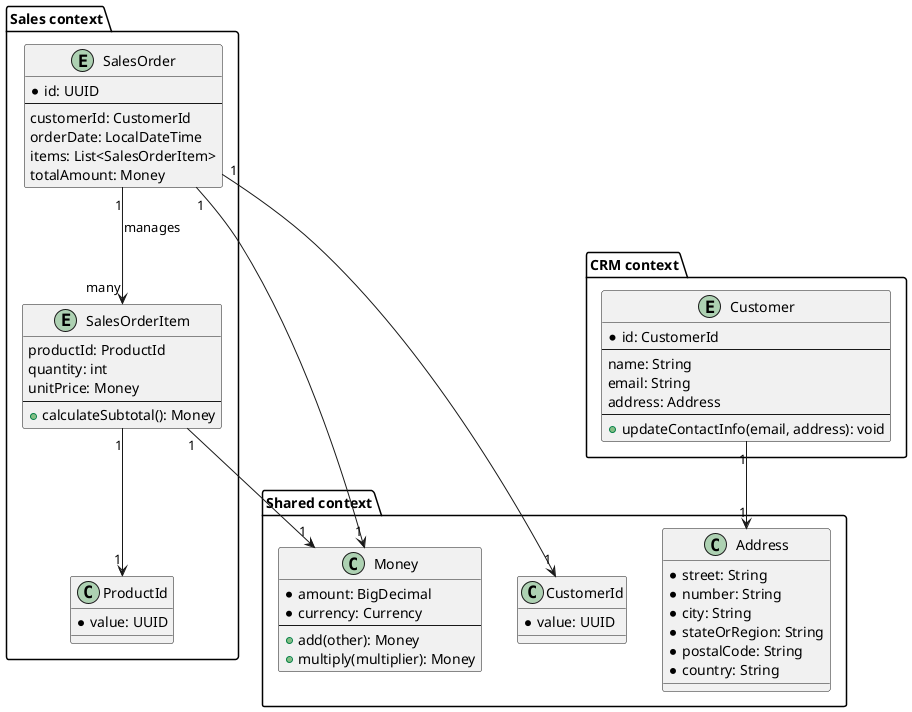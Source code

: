 @startuml classDiagram
package "CRM context" {
entity "Customer" {
*id: CustomerId
--
name: String
email: String
address: Address
--
+updateContactInfo(email, address): void
}
}

package "Sales context" {
entity "SalesOrder" {
*id: UUID
--
customerId: CustomerId
orderDate: LocalDateTime
items: List<SalesOrderItem>
totalAmount: Money
}
entity "SalesOrderItem" {
productId: ProductId
quantity: int
unitPrice: Money
--
+calculateSubtotal(): Money
}

class "ProductId" {
*value: UUID
}
}

package "Shared context" {
class "Money" {
*amount: BigDecimal
*currency: Currency
--
+add(other): Money
+multiply(multiplier): Money
}
class "Address" {
*street: String
*number: String
*city: String
*stateOrRegion: String
*postalCode: String
*country: String
}
class "CustomerId" {
*value: UUID
}
}
Customer "1" --> "1" Address
SalesOrder "1" --> "1" CustomerId
SalesOrder "1" --> "many" SalesOrderItem : manages
SalesOrderItem "1" --> "1" Money
SalesOrderItem "1" --> "1" ProductId
SalesOrder "1" --> "1" Money
@enduml
